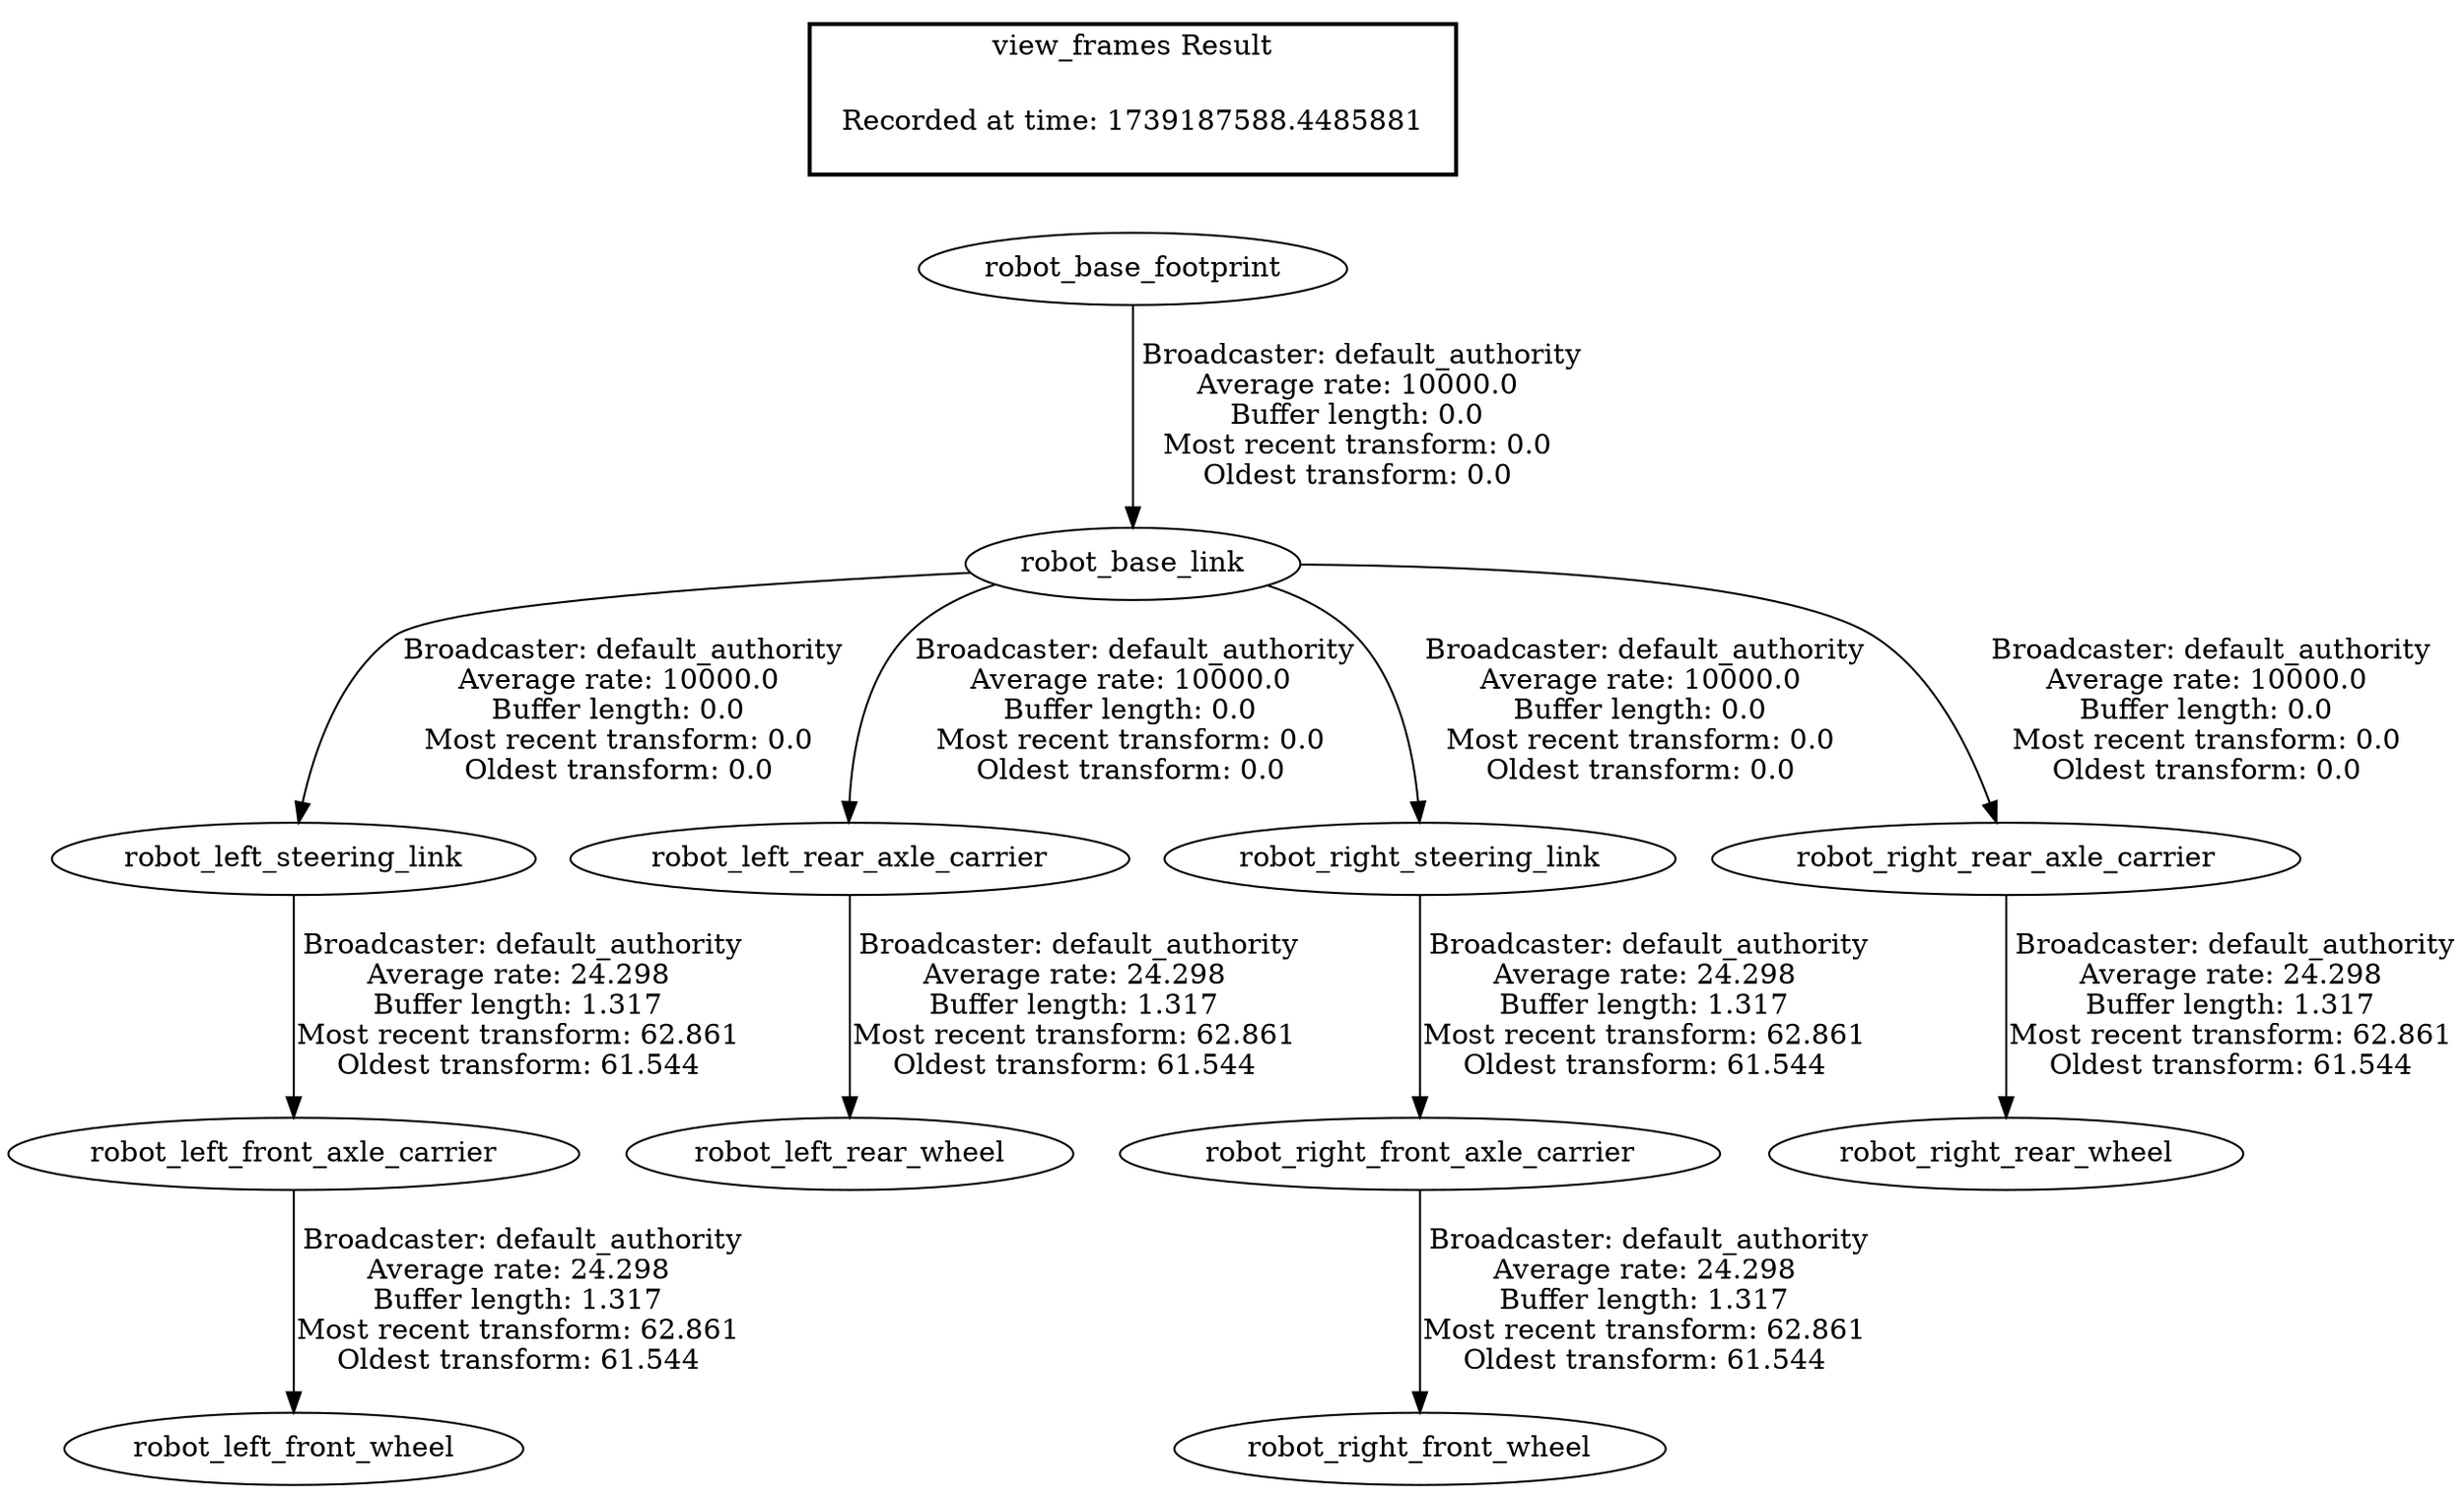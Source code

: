 digraph G {
"robot_left_front_axle_carrier" -> "robot_left_front_wheel"[label=" Broadcaster: default_authority\nAverage rate: 24.298\nBuffer length: 1.317\nMost recent transform: 62.861\nOldest transform: 61.544\n"];
"robot_left_steering_link" -> "robot_left_front_axle_carrier"[label=" Broadcaster: default_authority\nAverage rate: 24.298\nBuffer length: 1.317\nMost recent transform: 62.861\nOldest transform: 61.544\n"];
"robot_left_rear_axle_carrier" -> "robot_left_rear_wheel"[label=" Broadcaster: default_authority\nAverage rate: 24.298\nBuffer length: 1.317\nMost recent transform: 62.861\nOldest transform: 61.544\n"];
"robot_base_link" -> "robot_left_rear_axle_carrier"[label=" Broadcaster: default_authority\nAverage rate: 10000.0\nBuffer length: 0.0\nMost recent transform: 0.0\nOldest transform: 0.0\n"];
"robot_base_link" -> "robot_left_steering_link"[label=" Broadcaster: default_authority\nAverage rate: 10000.0\nBuffer length: 0.0\nMost recent transform: 0.0\nOldest transform: 0.0\n"];
"robot_right_front_axle_carrier" -> "robot_right_front_wheel"[label=" Broadcaster: default_authority\nAverage rate: 24.298\nBuffer length: 1.317\nMost recent transform: 62.861\nOldest transform: 61.544\n"];
"robot_right_steering_link" -> "robot_right_front_axle_carrier"[label=" Broadcaster: default_authority\nAverage rate: 24.298\nBuffer length: 1.317\nMost recent transform: 62.861\nOldest transform: 61.544\n"];
"robot_right_rear_axle_carrier" -> "robot_right_rear_wheel"[label=" Broadcaster: default_authority\nAverage rate: 24.298\nBuffer length: 1.317\nMost recent transform: 62.861\nOldest transform: 61.544\n"];
"robot_base_link" -> "robot_right_rear_axle_carrier"[label=" Broadcaster: default_authority\nAverage rate: 10000.0\nBuffer length: 0.0\nMost recent transform: 0.0\nOldest transform: 0.0\n"];
"robot_base_link" -> "robot_right_steering_link"[label=" Broadcaster: default_authority\nAverage rate: 10000.0\nBuffer length: 0.0\nMost recent transform: 0.0\nOldest transform: 0.0\n"];
"robot_base_footprint" -> "robot_base_link"[label=" Broadcaster: default_authority\nAverage rate: 10000.0\nBuffer length: 0.0\nMost recent transform: 0.0\nOldest transform: 0.0\n"];
edge [style=invis];
 subgraph cluster_legend { style=bold; color=black; label ="view_frames Result";
"Recorded at time: 1739187588.4485881"[ shape=plaintext ] ;
}->"robot_base_footprint";
}